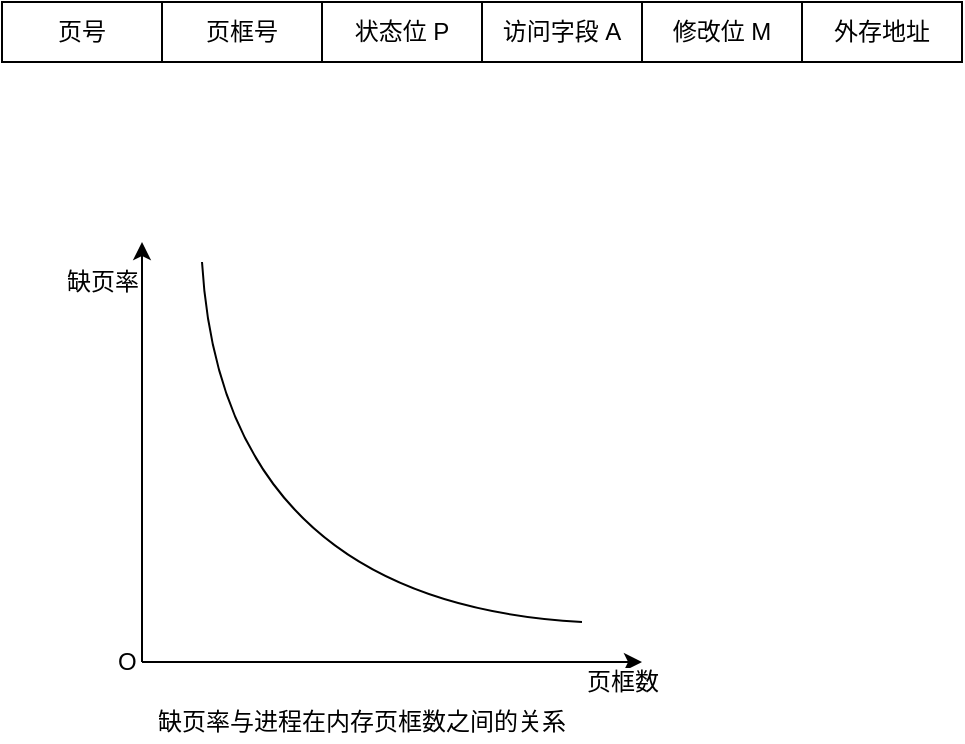 <mxfile version="12.2.4" pages="1"><diagram id="W93ZqOXZJgHUG18fsoKs" name="Page-1"><mxGraphModel dx="709" dy="763" grid="1" gridSize="10" guides="1" tooltips="1" connect="1" arrows="1" fold="1" page="1" pageScale="1" pageWidth="827" pageHeight="1169" math="0" shadow="0"><root><mxCell id="0"/><mxCell id="1" parent="0"/><mxCell id="15" value="" style="verticalLabelPosition=bottom;verticalAlign=top;html=1;shape=mxgraph.basic.rect;fillColor2=none;strokeWidth=1;size=20;indent=5;" parent="1" vertex="1"><mxGeometry x="20" y="20" width="480" height="30" as="geometry"/></mxCell><mxCell id="17" value="页号" style="shape=partialRectangle;whiteSpace=wrap;html=1;top=0;bottom=0;fillColor=none;" parent="1" vertex="1"><mxGeometry x="20" y="20" width="80" height="30" as="geometry"/></mxCell><mxCell id="19" value="页框号" style="shape=partialRectangle;whiteSpace=wrap;html=1;top=0;bottom=0;fillColor=none;" parent="1" vertex="1"><mxGeometry x="100" y="20" width="80" height="30" as="geometry"/></mxCell><mxCell id="20" value="状态位 P" style="shape=partialRectangle;whiteSpace=wrap;html=1;top=0;bottom=0;fillColor=none;" parent="1" vertex="1"><mxGeometry x="180" y="20" width="80" height="30" as="geometry"/></mxCell><mxCell id="21" value="访问字段 A" style="shape=partialRectangle;whiteSpace=wrap;html=1;top=0;bottom=0;fillColor=none;" parent="1" vertex="1"><mxGeometry x="260" y="20" width="80" height="30" as="geometry"/></mxCell><mxCell id="22" value="修改位 M" style="shape=partialRectangle;whiteSpace=wrap;html=1;top=0;bottom=0;fillColor=none;" parent="1" vertex="1"><mxGeometry x="340" y="20" width="80" height="30" as="geometry"/></mxCell><mxCell id="23" value="外存地址" style="shape=partialRectangle;whiteSpace=wrap;html=1;top=0;bottom=0;fillColor=none;" parent="1" vertex="1"><mxGeometry x="420" y="20" width="80" height="30" as="geometry"/></mxCell><mxCell id="24" value="" style="endArrow=classic;html=1;" parent="1" edge="1"><mxGeometry width="50" height="50" relative="1" as="geometry"><mxPoint x="90" y="350" as="sourcePoint"/><mxPoint x="340" y="350" as="targetPoint"/></mxGeometry></mxCell><mxCell id="29" value="页框数" style="text;html=1;resizable=0;points=[];align=center;verticalAlign=middle;labelBackgroundColor=#ffffff;" parent="24" vertex="1" connectable="0"><mxGeometry x="0.896" y="3" relative="1" as="geometry"><mxPoint x="3" y="13" as="offset"/></mxGeometry></mxCell><mxCell id="25" value="" style="endArrow=classic;html=1;" parent="1" edge="1"><mxGeometry width="50" height="50" relative="1" as="geometry"><mxPoint x="90" y="350" as="sourcePoint"/><mxPoint x="90" y="140" as="targetPoint"/></mxGeometry></mxCell><mxCell id="28" value="缺页率" style="text;html=1;resizable=0;points=[];align=center;verticalAlign=middle;labelBackgroundColor=#ffffff;" parent="25" vertex="1" connectable="0"><mxGeometry x="0.743" y="3" relative="1" as="geometry"><mxPoint x="-17" y="-7" as="offset"/></mxGeometry></mxCell><mxCell id="27" value="" style="endArrow=none;html=1;jumpStyle=arc;arcSize=5000;anchorPointDirection=1;noJump=0;curved=1;" parent="1" edge="1"><mxGeometry width="50" height="50" relative="1" as="geometry"><mxPoint x="310" y="330" as="sourcePoint"/><mxPoint x="120" y="150" as="targetPoint"/><Array as="points"><mxPoint x="130" y="320"/></Array></mxGeometry></mxCell><mxCell id="30" value="O&lt;br&gt;" style="text;html=1;resizable=0;points=[];autosize=1;align=left;verticalAlign=top;spacingTop=-4;" parent="1" vertex="1"><mxGeometry x="76" y="340" width="20" height="20" as="geometry"/></mxCell><mxCell id="31" value="缺页率与进程在内存页框数之间的关系" style="text;html=1;resizable=0;points=[];autosize=1;align=left;verticalAlign=top;spacingTop=-4;" parent="1" vertex="1"><mxGeometry x="96" y="370" width="220" height="20" as="geometry"/></mxCell></root></mxGraphModel></diagram></mxfile>